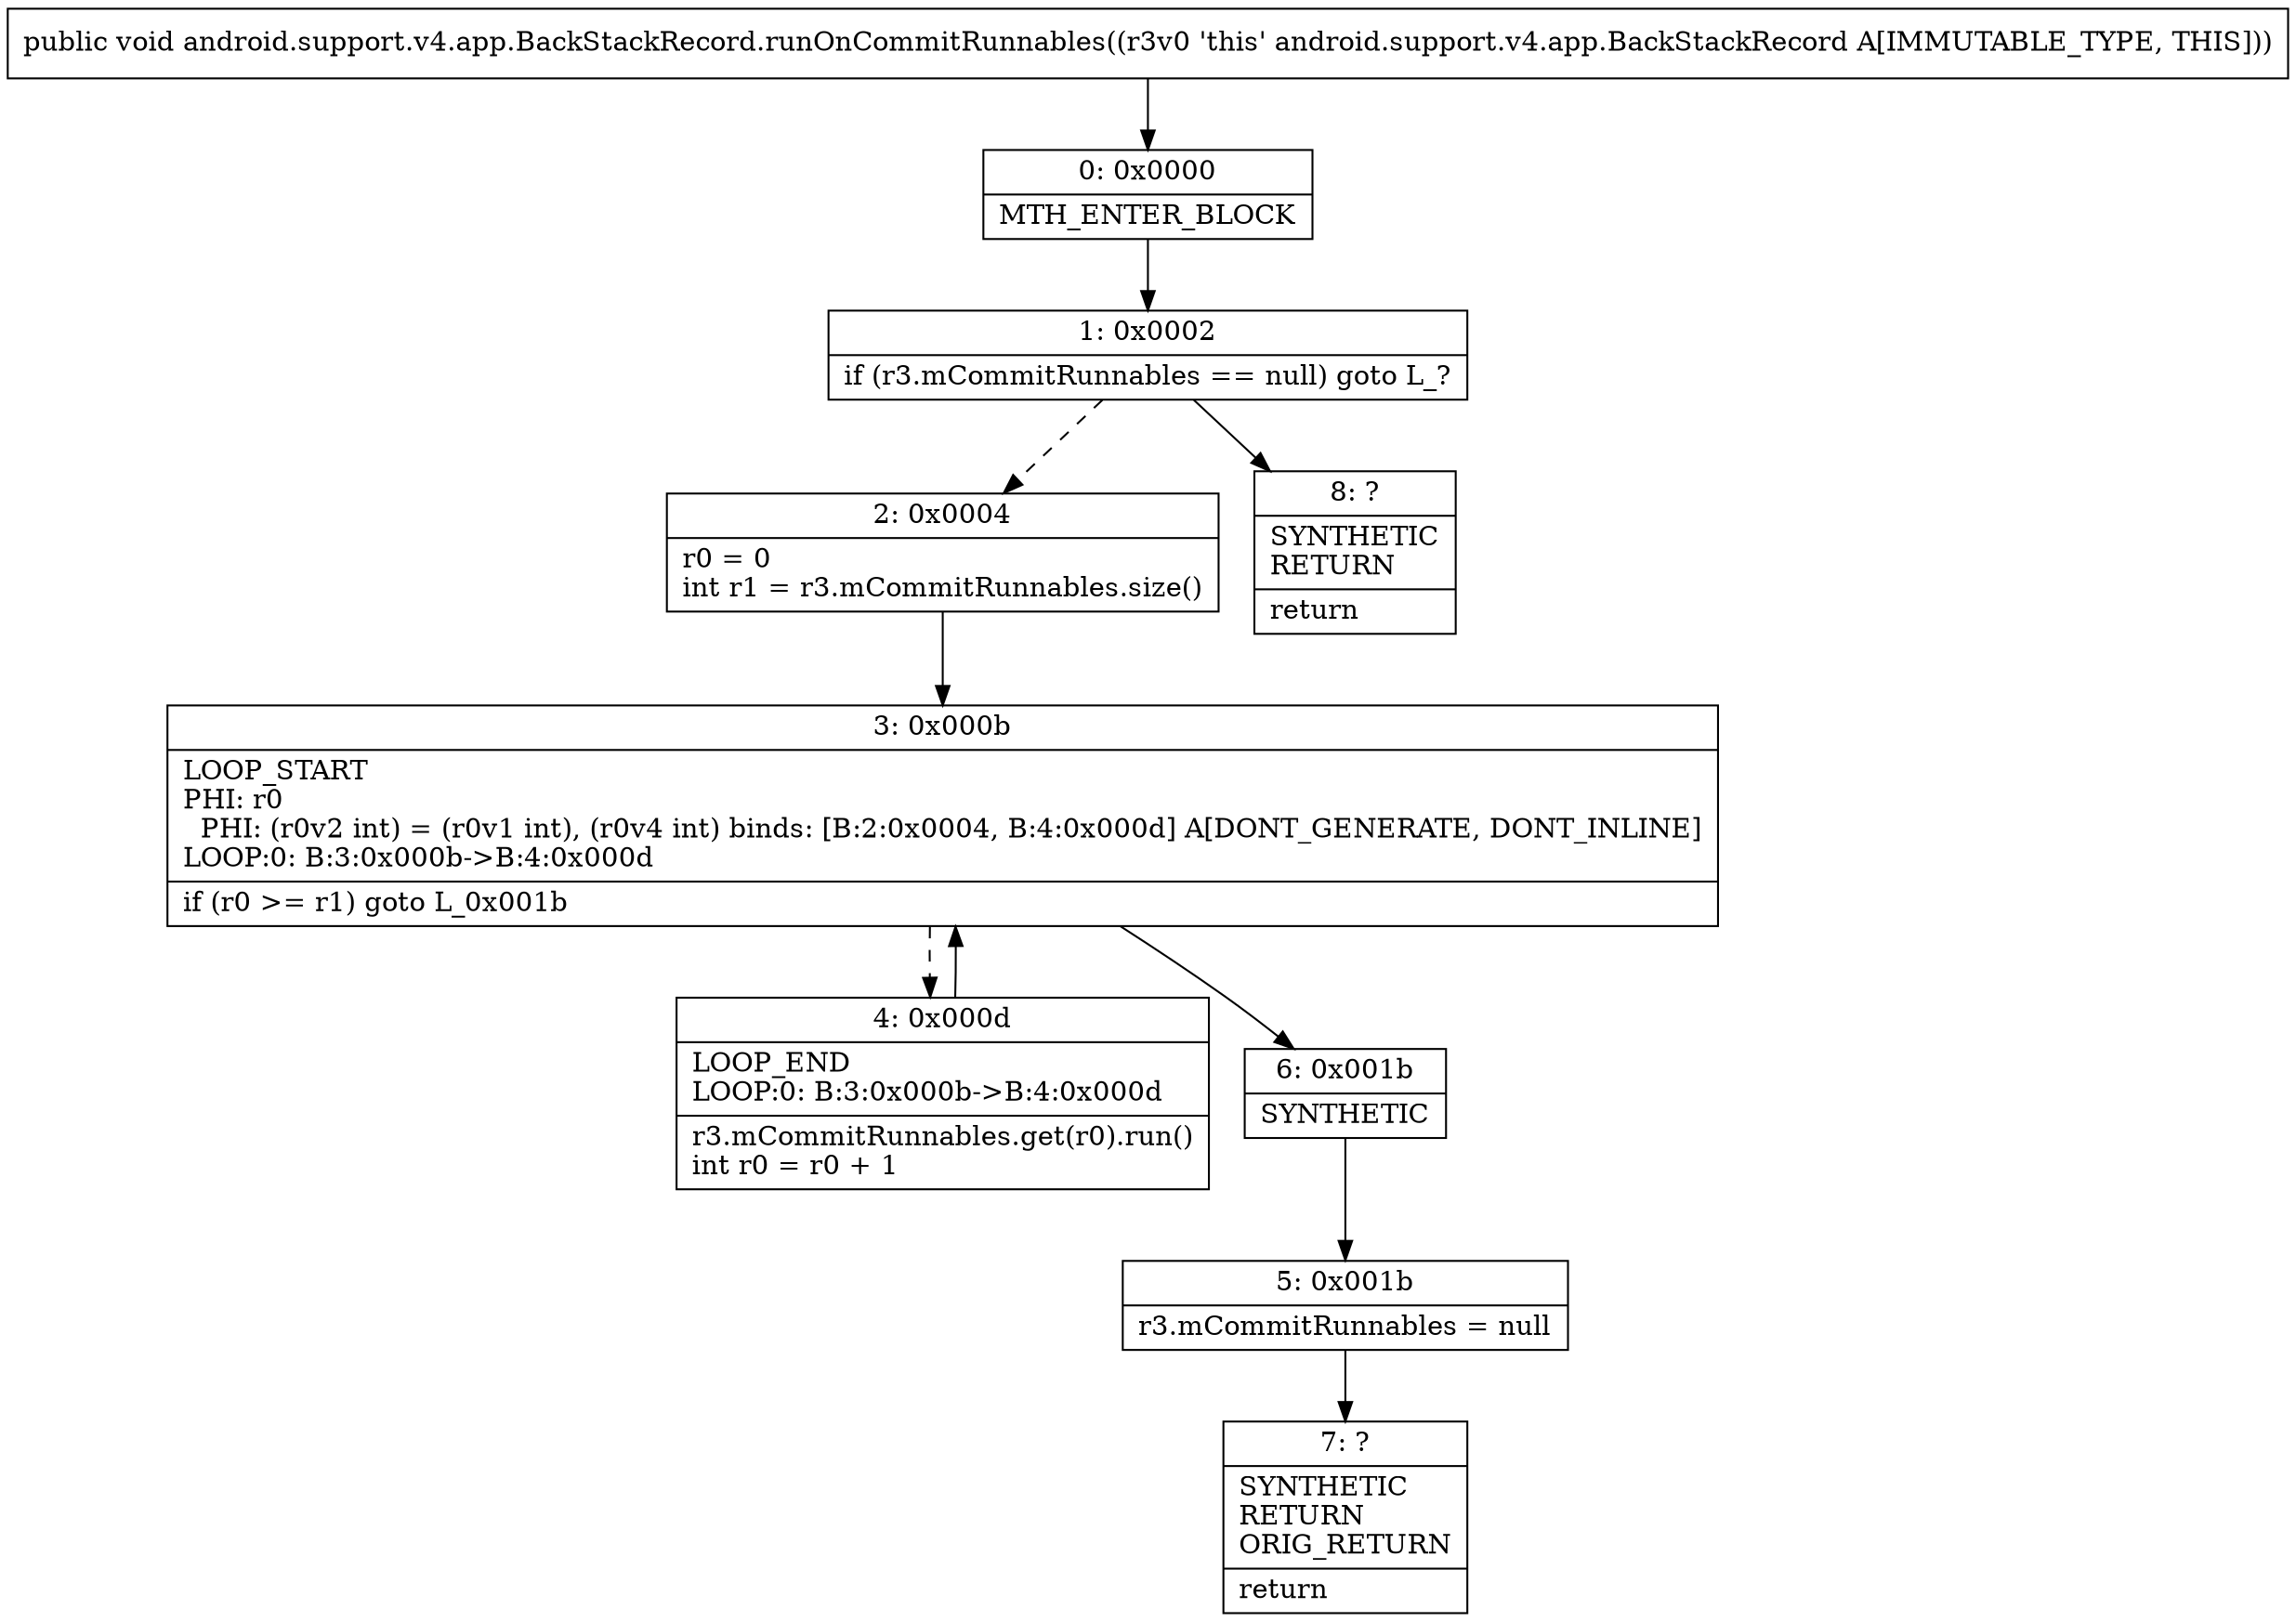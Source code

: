digraph "CFG forandroid.support.v4.app.BackStackRecord.runOnCommitRunnables()V" {
Node_0 [shape=record,label="{0\:\ 0x0000|MTH_ENTER_BLOCK\l}"];
Node_1 [shape=record,label="{1\:\ 0x0002|if (r3.mCommitRunnables == null) goto L_?\l}"];
Node_2 [shape=record,label="{2\:\ 0x0004|r0 = 0\lint r1 = r3.mCommitRunnables.size()\l}"];
Node_3 [shape=record,label="{3\:\ 0x000b|LOOP_START\lPHI: r0 \l  PHI: (r0v2 int) = (r0v1 int), (r0v4 int) binds: [B:2:0x0004, B:4:0x000d] A[DONT_GENERATE, DONT_INLINE]\lLOOP:0: B:3:0x000b\-\>B:4:0x000d\l|if (r0 \>= r1) goto L_0x001b\l}"];
Node_4 [shape=record,label="{4\:\ 0x000d|LOOP_END\lLOOP:0: B:3:0x000b\-\>B:4:0x000d\l|r3.mCommitRunnables.get(r0).run()\lint r0 = r0 + 1\l}"];
Node_5 [shape=record,label="{5\:\ 0x001b|r3.mCommitRunnables = null\l}"];
Node_6 [shape=record,label="{6\:\ 0x001b|SYNTHETIC\l}"];
Node_7 [shape=record,label="{7\:\ ?|SYNTHETIC\lRETURN\lORIG_RETURN\l|return\l}"];
Node_8 [shape=record,label="{8\:\ ?|SYNTHETIC\lRETURN\l|return\l}"];
MethodNode[shape=record,label="{public void android.support.v4.app.BackStackRecord.runOnCommitRunnables((r3v0 'this' android.support.v4.app.BackStackRecord A[IMMUTABLE_TYPE, THIS])) }"];
MethodNode -> Node_0;
Node_0 -> Node_1;
Node_1 -> Node_2[style=dashed];
Node_1 -> Node_8;
Node_2 -> Node_3;
Node_3 -> Node_4[style=dashed];
Node_3 -> Node_6;
Node_4 -> Node_3;
Node_5 -> Node_7;
Node_6 -> Node_5;
}

